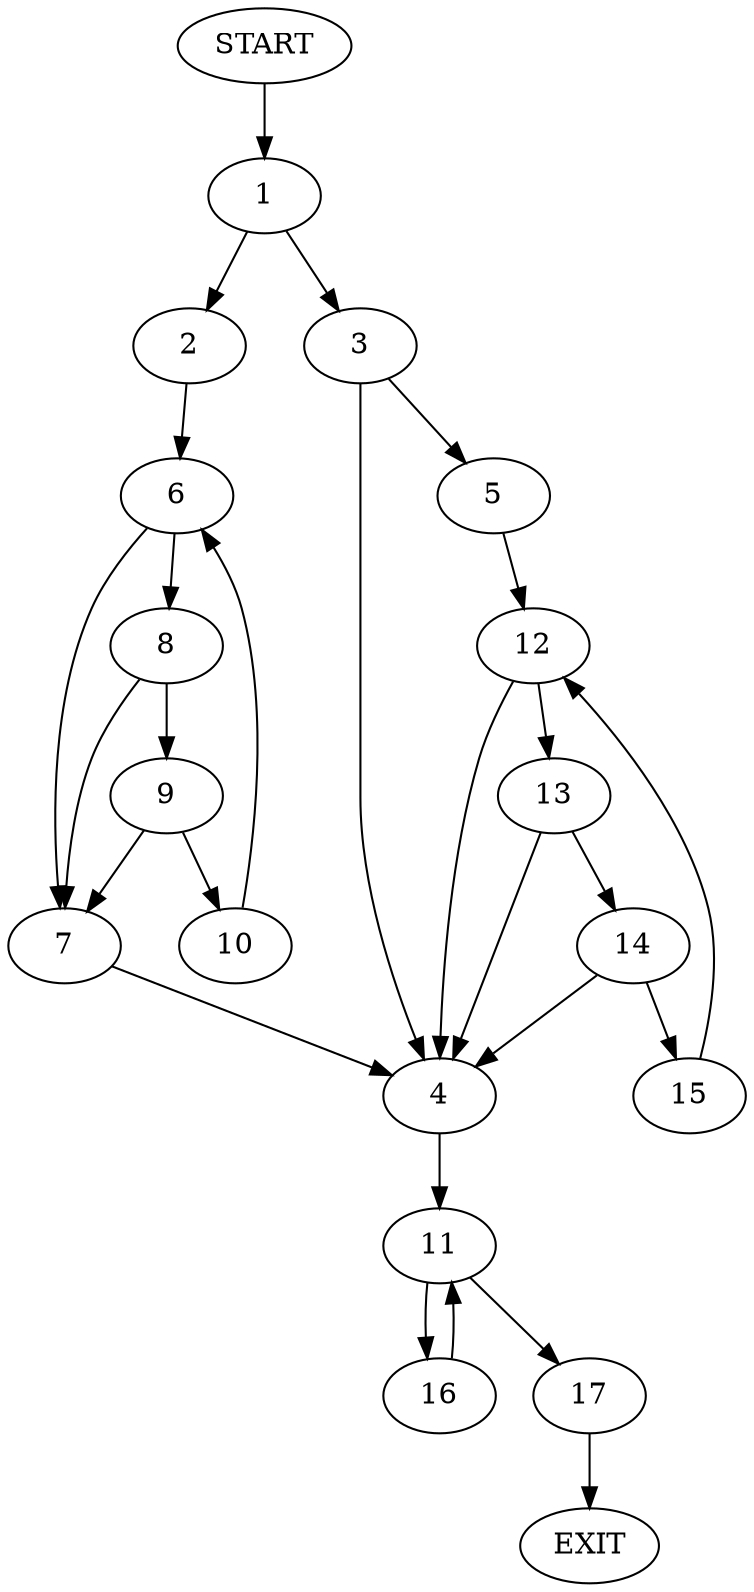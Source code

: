 digraph {
0 [label="START"]
18 [label="EXIT"]
0 -> 1
1 -> 2
1 -> 3
3 -> 4
3 -> 5
2 -> 6
6 -> 7
6 -> 8
8 -> 7
8 -> 9
7 -> 4
9 -> 10
9 -> 7
10 -> 6
4 -> 11
5 -> 12
12 -> 4
12 -> 13
13 -> 14
13 -> 4
14 -> 4
14 -> 15
15 -> 12
11 -> 16
11 -> 17
17 -> 18
16 -> 11
}
